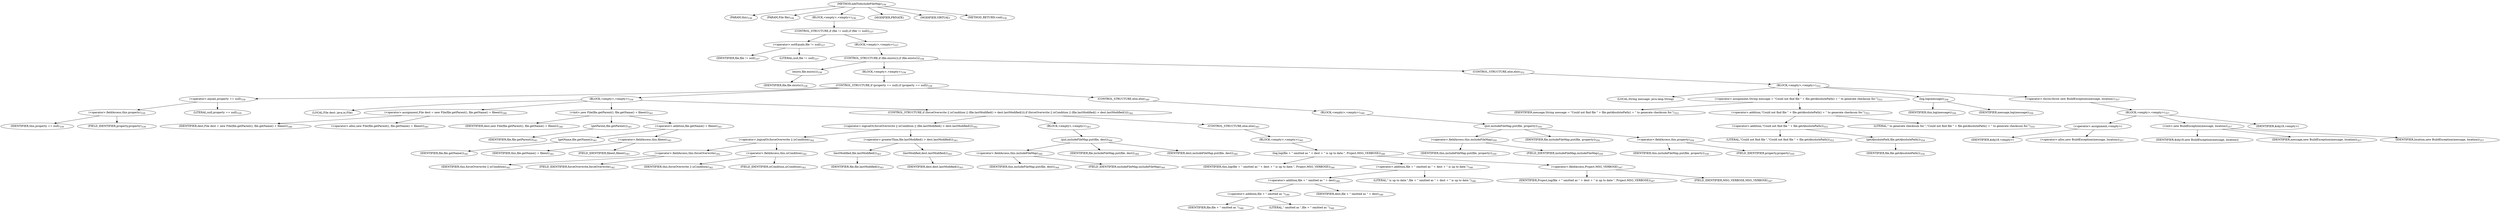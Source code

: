 digraph "addToIncludeFileMap" {  
"639" [label = <(METHOD,addToIncludeFileMap)<SUB>336</SUB>> ]
"32" [label = <(PARAM,this)<SUB>336</SUB>> ]
"640" [label = <(PARAM,File file)<SUB>336</SUB>> ]
"641" [label = <(BLOCK,&lt;empty&gt;,&lt;empty&gt;)<SUB>336</SUB>> ]
"642" [label = <(CONTROL_STRUCTURE,if (file != null),if (file != null))<SUB>337</SUB>> ]
"643" [label = <(&lt;operator&gt;.notEquals,file != null)<SUB>337</SUB>> ]
"644" [label = <(IDENTIFIER,file,file != null)<SUB>337</SUB>> ]
"645" [label = <(LITERAL,null,file != null)<SUB>337</SUB>> ]
"646" [label = <(BLOCK,&lt;empty&gt;,&lt;empty&gt;)<SUB>337</SUB>> ]
"647" [label = <(CONTROL_STRUCTURE,if (file.exists()),if (file.exists()))<SUB>338</SUB>> ]
"648" [label = <(exists,file.exists())<SUB>338</SUB>> ]
"649" [label = <(IDENTIFIER,file,file.exists())<SUB>338</SUB>> ]
"650" [label = <(BLOCK,&lt;empty&gt;,&lt;empty&gt;)<SUB>338</SUB>> ]
"651" [label = <(CONTROL_STRUCTURE,if (property == null),if (property == null))<SUB>339</SUB>> ]
"652" [label = <(&lt;operator&gt;.equals,property == null)<SUB>339</SUB>> ]
"653" [label = <(&lt;operator&gt;.fieldAccess,this.property)<SUB>339</SUB>> ]
"654" [label = <(IDENTIFIER,this,property == null)<SUB>339</SUB>> ]
"655" [label = <(FIELD_IDENTIFIER,property,property)<SUB>339</SUB>> ]
"656" [label = <(LITERAL,null,property == null)<SUB>339</SUB>> ]
"657" [label = <(BLOCK,&lt;empty&gt;,&lt;empty&gt;)<SUB>339</SUB>> ]
"30" [label = <(LOCAL,File dest: java.io.File)> ]
"658" [label = <(&lt;operator&gt;.assignment,File dest = new File(file.getParent(), file.getName() + fileext))<SUB>340</SUB>> ]
"659" [label = <(IDENTIFIER,dest,File dest = new File(file.getParent(), file.getName() + fileext))<SUB>340</SUB>> ]
"660" [label = <(&lt;operator&gt;.alloc,new File(file.getParent(), file.getName() + fileext))<SUB>341</SUB>> ]
"661" [label = <(&lt;init&gt;,new File(file.getParent(), file.getName() + fileext))<SUB>341</SUB>> ]
"29" [label = <(IDENTIFIER,dest,new File(file.getParent(), file.getName() + fileext))<SUB>340</SUB>> ]
"662" [label = <(getParent,file.getParent())<SUB>341</SUB>> ]
"663" [label = <(IDENTIFIER,file,file.getParent())<SUB>341</SUB>> ]
"664" [label = <(&lt;operator&gt;.addition,file.getName() + fileext)<SUB>341</SUB>> ]
"665" [label = <(getName,file.getName())<SUB>341</SUB>> ]
"666" [label = <(IDENTIFIER,file,file.getName())<SUB>341</SUB>> ]
"667" [label = <(&lt;operator&gt;.fieldAccess,this.fileext)<SUB>341</SUB>> ]
"668" [label = <(IDENTIFIER,this,file.getName() + fileext)<SUB>341</SUB>> ]
"669" [label = <(FIELD_IDENTIFIER,fileext,fileext)<SUB>341</SUB>> ]
"670" [label = <(CONTROL_STRUCTURE,if (forceOverwrite || isCondition || (file.lastModified() &gt; dest.lastModified())),if (forceOverwrite || isCondition || (file.lastModified() &gt; dest.lastModified())))<SUB>342</SUB>> ]
"671" [label = <(&lt;operator&gt;.logicalOr,forceOverwrite || isCondition || (file.lastModified() &gt; dest.lastModified()))<SUB>342</SUB>> ]
"672" [label = <(&lt;operator&gt;.logicalOr,forceOverwrite || isCondition)<SUB>342</SUB>> ]
"673" [label = <(&lt;operator&gt;.fieldAccess,this.forceOverwrite)<SUB>342</SUB>> ]
"674" [label = <(IDENTIFIER,this,forceOverwrite || isCondition)<SUB>342</SUB>> ]
"675" [label = <(FIELD_IDENTIFIER,forceOverwrite,forceOverwrite)<SUB>342</SUB>> ]
"676" [label = <(&lt;operator&gt;.fieldAccess,this.isCondition)<SUB>342</SUB>> ]
"677" [label = <(IDENTIFIER,this,forceOverwrite || isCondition)<SUB>342</SUB>> ]
"678" [label = <(FIELD_IDENTIFIER,isCondition,isCondition)<SUB>342</SUB>> ]
"679" [label = <(&lt;operator&gt;.greaterThan,file.lastModified() &gt; dest.lastModified())<SUB>343</SUB>> ]
"680" [label = <(lastModified,file.lastModified())<SUB>343</SUB>> ]
"681" [label = <(IDENTIFIER,file,file.lastModified())<SUB>343</SUB>> ]
"682" [label = <(lastModified,dest.lastModified())<SUB>343</SUB>> ]
"683" [label = <(IDENTIFIER,dest,dest.lastModified())<SUB>343</SUB>> ]
"684" [label = <(BLOCK,&lt;empty&gt;,&lt;empty&gt;)<SUB>343</SUB>> ]
"685" [label = <(put,includeFileMap.put(file, dest))<SUB>344</SUB>> ]
"686" [label = <(&lt;operator&gt;.fieldAccess,this.includeFileMap)<SUB>344</SUB>> ]
"687" [label = <(IDENTIFIER,this,includeFileMap.put(file, dest))<SUB>344</SUB>> ]
"688" [label = <(FIELD_IDENTIFIER,includeFileMap,includeFileMap)<SUB>344</SUB>> ]
"689" [label = <(IDENTIFIER,file,includeFileMap.put(file, dest))<SUB>344</SUB>> ]
"690" [label = <(IDENTIFIER,dest,includeFileMap.put(file, dest))<SUB>344</SUB>> ]
"691" [label = <(CONTROL_STRUCTURE,else,else)<SUB>345</SUB>> ]
"692" [label = <(BLOCK,&lt;empty&gt;,&lt;empty&gt;)<SUB>345</SUB>> ]
"693" [label = <(log,log(file + &quot; omitted as &quot; + dest + &quot; is up to date.&quot;, Project.MSG_VERBOSE))<SUB>346</SUB>> ]
"31" [label = <(IDENTIFIER,this,log(file + &quot; omitted as &quot; + dest + &quot; is up to date.&quot;, Project.MSG_VERBOSE))<SUB>346</SUB>> ]
"694" [label = <(&lt;operator&gt;.addition,file + &quot; omitted as &quot; + dest + &quot; is up to date.&quot;)<SUB>346</SUB>> ]
"695" [label = <(&lt;operator&gt;.addition,file + &quot; omitted as &quot; + dest)<SUB>346</SUB>> ]
"696" [label = <(&lt;operator&gt;.addition,file + &quot; omitted as &quot;)<SUB>346</SUB>> ]
"697" [label = <(IDENTIFIER,file,file + &quot; omitted as &quot;)<SUB>346</SUB>> ]
"698" [label = <(LITERAL,&quot; omitted as &quot;,file + &quot; omitted as &quot;)<SUB>346</SUB>> ]
"699" [label = <(IDENTIFIER,dest,file + &quot; omitted as &quot; + dest)<SUB>346</SUB>> ]
"700" [label = <(LITERAL,&quot; is up to date.&quot;,file + &quot; omitted as &quot; + dest + &quot; is up to date.&quot;)<SUB>346</SUB>> ]
"701" [label = <(&lt;operator&gt;.fieldAccess,Project.MSG_VERBOSE)<SUB>347</SUB>> ]
"702" [label = <(IDENTIFIER,Project,log(file + &quot; omitted as &quot; + dest + &quot; is up to date.&quot;, Project.MSG_VERBOSE))<SUB>347</SUB>> ]
"703" [label = <(FIELD_IDENTIFIER,MSG_VERBOSE,MSG_VERBOSE)<SUB>347</SUB>> ]
"704" [label = <(CONTROL_STRUCTURE,else,else)<SUB>349</SUB>> ]
"705" [label = <(BLOCK,&lt;empty&gt;,&lt;empty&gt;)<SUB>349</SUB>> ]
"706" [label = <(put,includeFileMap.put(file, property))<SUB>350</SUB>> ]
"707" [label = <(&lt;operator&gt;.fieldAccess,this.includeFileMap)<SUB>350</SUB>> ]
"708" [label = <(IDENTIFIER,this,includeFileMap.put(file, property))<SUB>350</SUB>> ]
"709" [label = <(FIELD_IDENTIFIER,includeFileMap,includeFileMap)<SUB>350</SUB>> ]
"710" [label = <(IDENTIFIER,file,includeFileMap.put(file, property))<SUB>350</SUB>> ]
"711" [label = <(&lt;operator&gt;.fieldAccess,this.property)<SUB>350</SUB>> ]
"712" [label = <(IDENTIFIER,this,includeFileMap.put(file, property))<SUB>350</SUB>> ]
"713" [label = <(FIELD_IDENTIFIER,property,property)<SUB>350</SUB>> ]
"714" [label = <(CONTROL_STRUCTURE,else,else)<SUB>352</SUB>> ]
"715" [label = <(BLOCK,&lt;empty&gt;,&lt;empty&gt;)<SUB>352</SUB>> ]
"716" [label = <(LOCAL,String message: java.lang.String)> ]
"717" [label = <(&lt;operator&gt;.assignment,String message = &quot;Could not find file &quot; + file.getAbsolutePath() + &quot; to generate checksum for.&quot;)<SUB>353</SUB>> ]
"718" [label = <(IDENTIFIER,message,String message = &quot;Could not find file &quot; + file.getAbsolutePath() + &quot; to generate checksum for.&quot;)<SUB>353</SUB>> ]
"719" [label = <(&lt;operator&gt;.addition,&quot;Could not find file &quot; + file.getAbsolutePath() + &quot; to generate checksum for.&quot;)<SUB>353</SUB>> ]
"720" [label = <(&lt;operator&gt;.addition,&quot;Could not find file &quot; + file.getAbsolutePath())<SUB>353</SUB>> ]
"721" [label = <(LITERAL,&quot;Could not find file &quot;,&quot;Could not find file &quot; + file.getAbsolutePath())<SUB>353</SUB>> ]
"722" [label = <(getAbsolutePath,file.getAbsolutePath())<SUB>354</SUB>> ]
"723" [label = <(IDENTIFIER,file,file.getAbsolutePath())<SUB>354</SUB>> ]
"724" [label = <(LITERAL,&quot; to generate checksum for.&quot;,&quot;Could not find file &quot; + file.getAbsolutePath() + &quot; to generate checksum for.&quot;)<SUB>355</SUB>> ]
"725" [label = <(log,log(message))<SUB>356</SUB>> ]
"33" [label = <(IDENTIFIER,this,log(message))<SUB>356</SUB>> ]
"726" [label = <(IDENTIFIER,message,log(message))<SUB>356</SUB>> ]
"727" [label = <(&lt;operator&gt;.throw,throw new BuildException(message, location);)<SUB>357</SUB>> ]
"728" [label = <(BLOCK,&lt;empty&gt;,&lt;empty&gt;)<SUB>357</SUB>> ]
"729" [label = <(&lt;operator&gt;.assignment,&lt;empty&gt;)> ]
"730" [label = <(IDENTIFIER,$obj18,&lt;empty&gt;)> ]
"731" [label = <(&lt;operator&gt;.alloc,new BuildException(message, location))<SUB>357</SUB>> ]
"732" [label = <(&lt;init&gt;,new BuildException(message, location))<SUB>357</SUB>> ]
"733" [label = <(IDENTIFIER,$obj18,new BuildException(message, location))> ]
"734" [label = <(IDENTIFIER,message,new BuildException(message, location))<SUB>357</SUB>> ]
"735" [label = <(IDENTIFIER,location,new BuildException(message, location))<SUB>357</SUB>> ]
"736" [label = <(IDENTIFIER,$obj18,&lt;empty&gt;)> ]
"737" [label = <(MODIFIER,PRIVATE)> ]
"738" [label = <(MODIFIER,VIRTUAL)> ]
"739" [label = <(METHOD_RETURN,void)<SUB>336</SUB>> ]
  "639" -> "32" 
  "639" -> "640" 
  "639" -> "641" 
  "639" -> "737" 
  "639" -> "738" 
  "639" -> "739" 
  "641" -> "642" 
  "642" -> "643" 
  "642" -> "646" 
  "643" -> "644" 
  "643" -> "645" 
  "646" -> "647" 
  "647" -> "648" 
  "647" -> "650" 
  "647" -> "714" 
  "648" -> "649" 
  "650" -> "651" 
  "651" -> "652" 
  "651" -> "657" 
  "651" -> "704" 
  "652" -> "653" 
  "652" -> "656" 
  "653" -> "654" 
  "653" -> "655" 
  "657" -> "30" 
  "657" -> "658" 
  "657" -> "661" 
  "657" -> "670" 
  "658" -> "659" 
  "658" -> "660" 
  "661" -> "29" 
  "661" -> "662" 
  "661" -> "664" 
  "662" -> "663" 
  "664" -> "665" 
  "664" -> "667" 
  "665" -> "666" 
  "667" -> "668" 
  "667" -> "669" 
  "670" -> "671" 
  "670" -> "684" 
  "670" -> "691" 
  "671" -> "672" 
  "671" -> "679" 
  "672" -> "673" 
  "672" -> "676" 
  "673" -> "674" 
  "673" -> "675" 
  "676" -> "677" 
  "676" -> "678" 
  "679" -> "680" 
  "679" -> "682" 
  "680" -> "681" 
  "682" -> "683" 
  "684" -> "685" 
  "685" -> "686" 
  "685" -> "689" 
  "685" -> "690" 
  "686" -> "687" 
  "686" -> "688" 
  "691" -> "692" 
  "692" -> "693" 
  "693" -> "31" 
  "693" -> "694" 
  "693" -> "701" 
  "694" -> "695" 
  "694" -> "700" 
  "695" -> "696" 
  "695" -> "699" 
  "696" -> "697" 
  "696" -> "698" 
  "701" -> "702" 
  "701" -> "703" 
  "704" -> "705" 
  "705" -> "706" 
  "706" -> "707" 
  "706" -> "710" 
  "706" -> "711" 
  "707" -> "708" 
  "707" -> "709" 
  "711" -> "712" 
  "711" -> "713" 
  "714" -> "715" 
  "715" -> "716" 
  "715" -> "717" 
  "715" -> "725" 
  "715" -> "727" 
  "717" -> "718" 
  "717" -> "719" 
  "719" -> "720" 
  "719" -> "724" 
  "720" -> "721" 
  "720" -> "722" 
  "722" -> "723" 
  "725" -> "33" 
  "725" -> "726" 
  "727" -> "728" 
  "728" -> "729" 
  "728" -> "732" 
  "728" -> "736" 
  "729" -> "730" 
  "729" -> "731" 
  "732" -> "733" 
  "732" -> "734" 
  "732" -> "735" 
}
